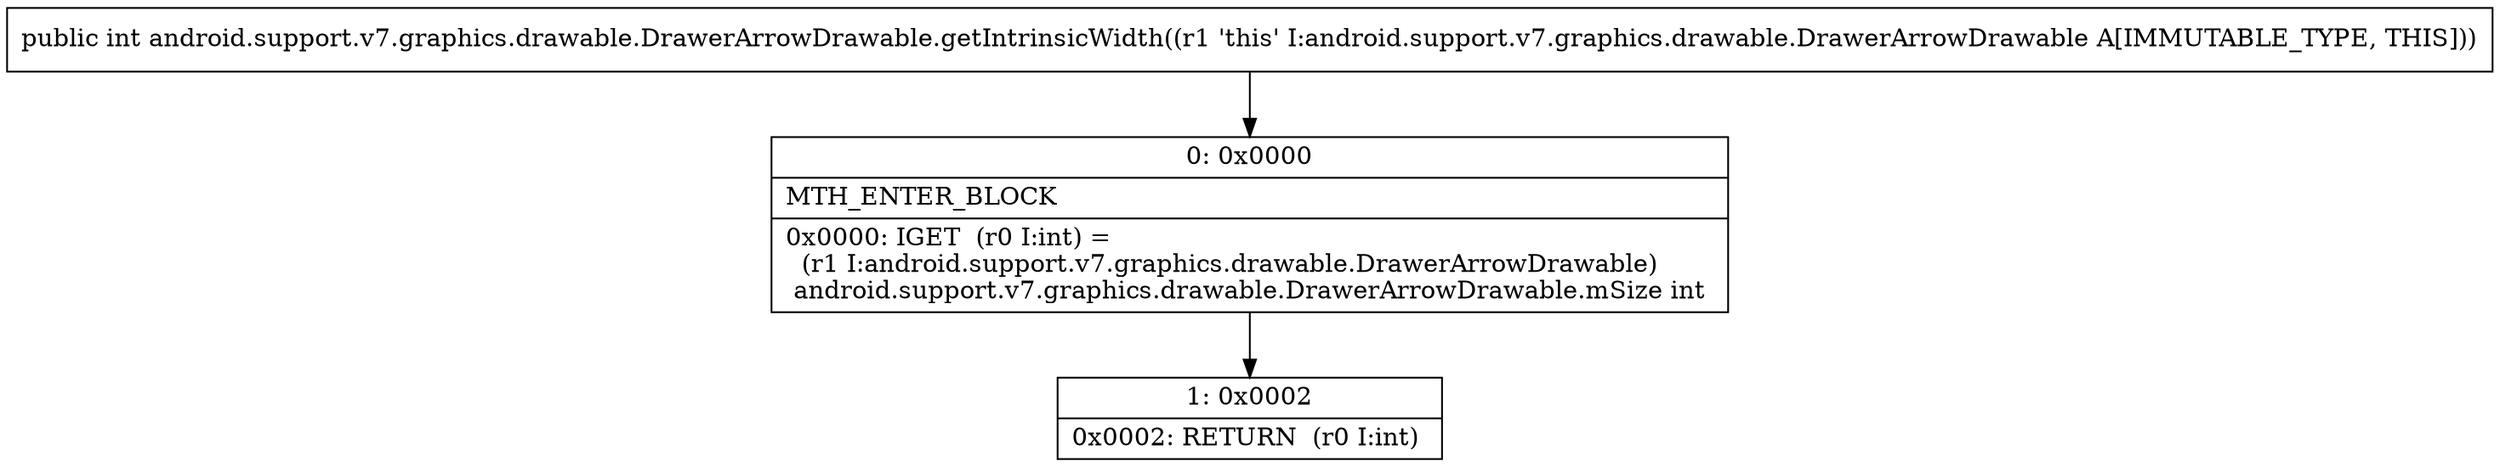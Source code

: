 digraph "CFG forandroid.support.v7.graphics.drawable.DrawerArrowDrawable.getIntrinsicWidth()I" {
Node_0 [shape=record,label="{0\:\ 0x0000|MTH_ENTER_BLOCK\l|0x0000: IGET  (r0 I:int) = \l  (r1 I:android.support.v7.graphics.drawable.DrawerArrowDrawable)\l android.support.v7.graphics.drawable.DrawerArrowDrawable.mSize int \l}"];
Node_1 [shape=record,label="{1\:\ 0x0002|0x0002: RETURN  (r0 I:int) \l}"];
MethodNode[shape=record,label="{public int android.support.v7.graphics.drawable.DrawerArrowDrawable.getIntrinsicWidth((r1 'this' I:android.support.v7.graphics.drawable.DrawerArrowDrawable A[IMMUTABLE_TYPE, THIS])) }"];
MethodNode -> Node_0;
Node_0 -> Node_1;
}

